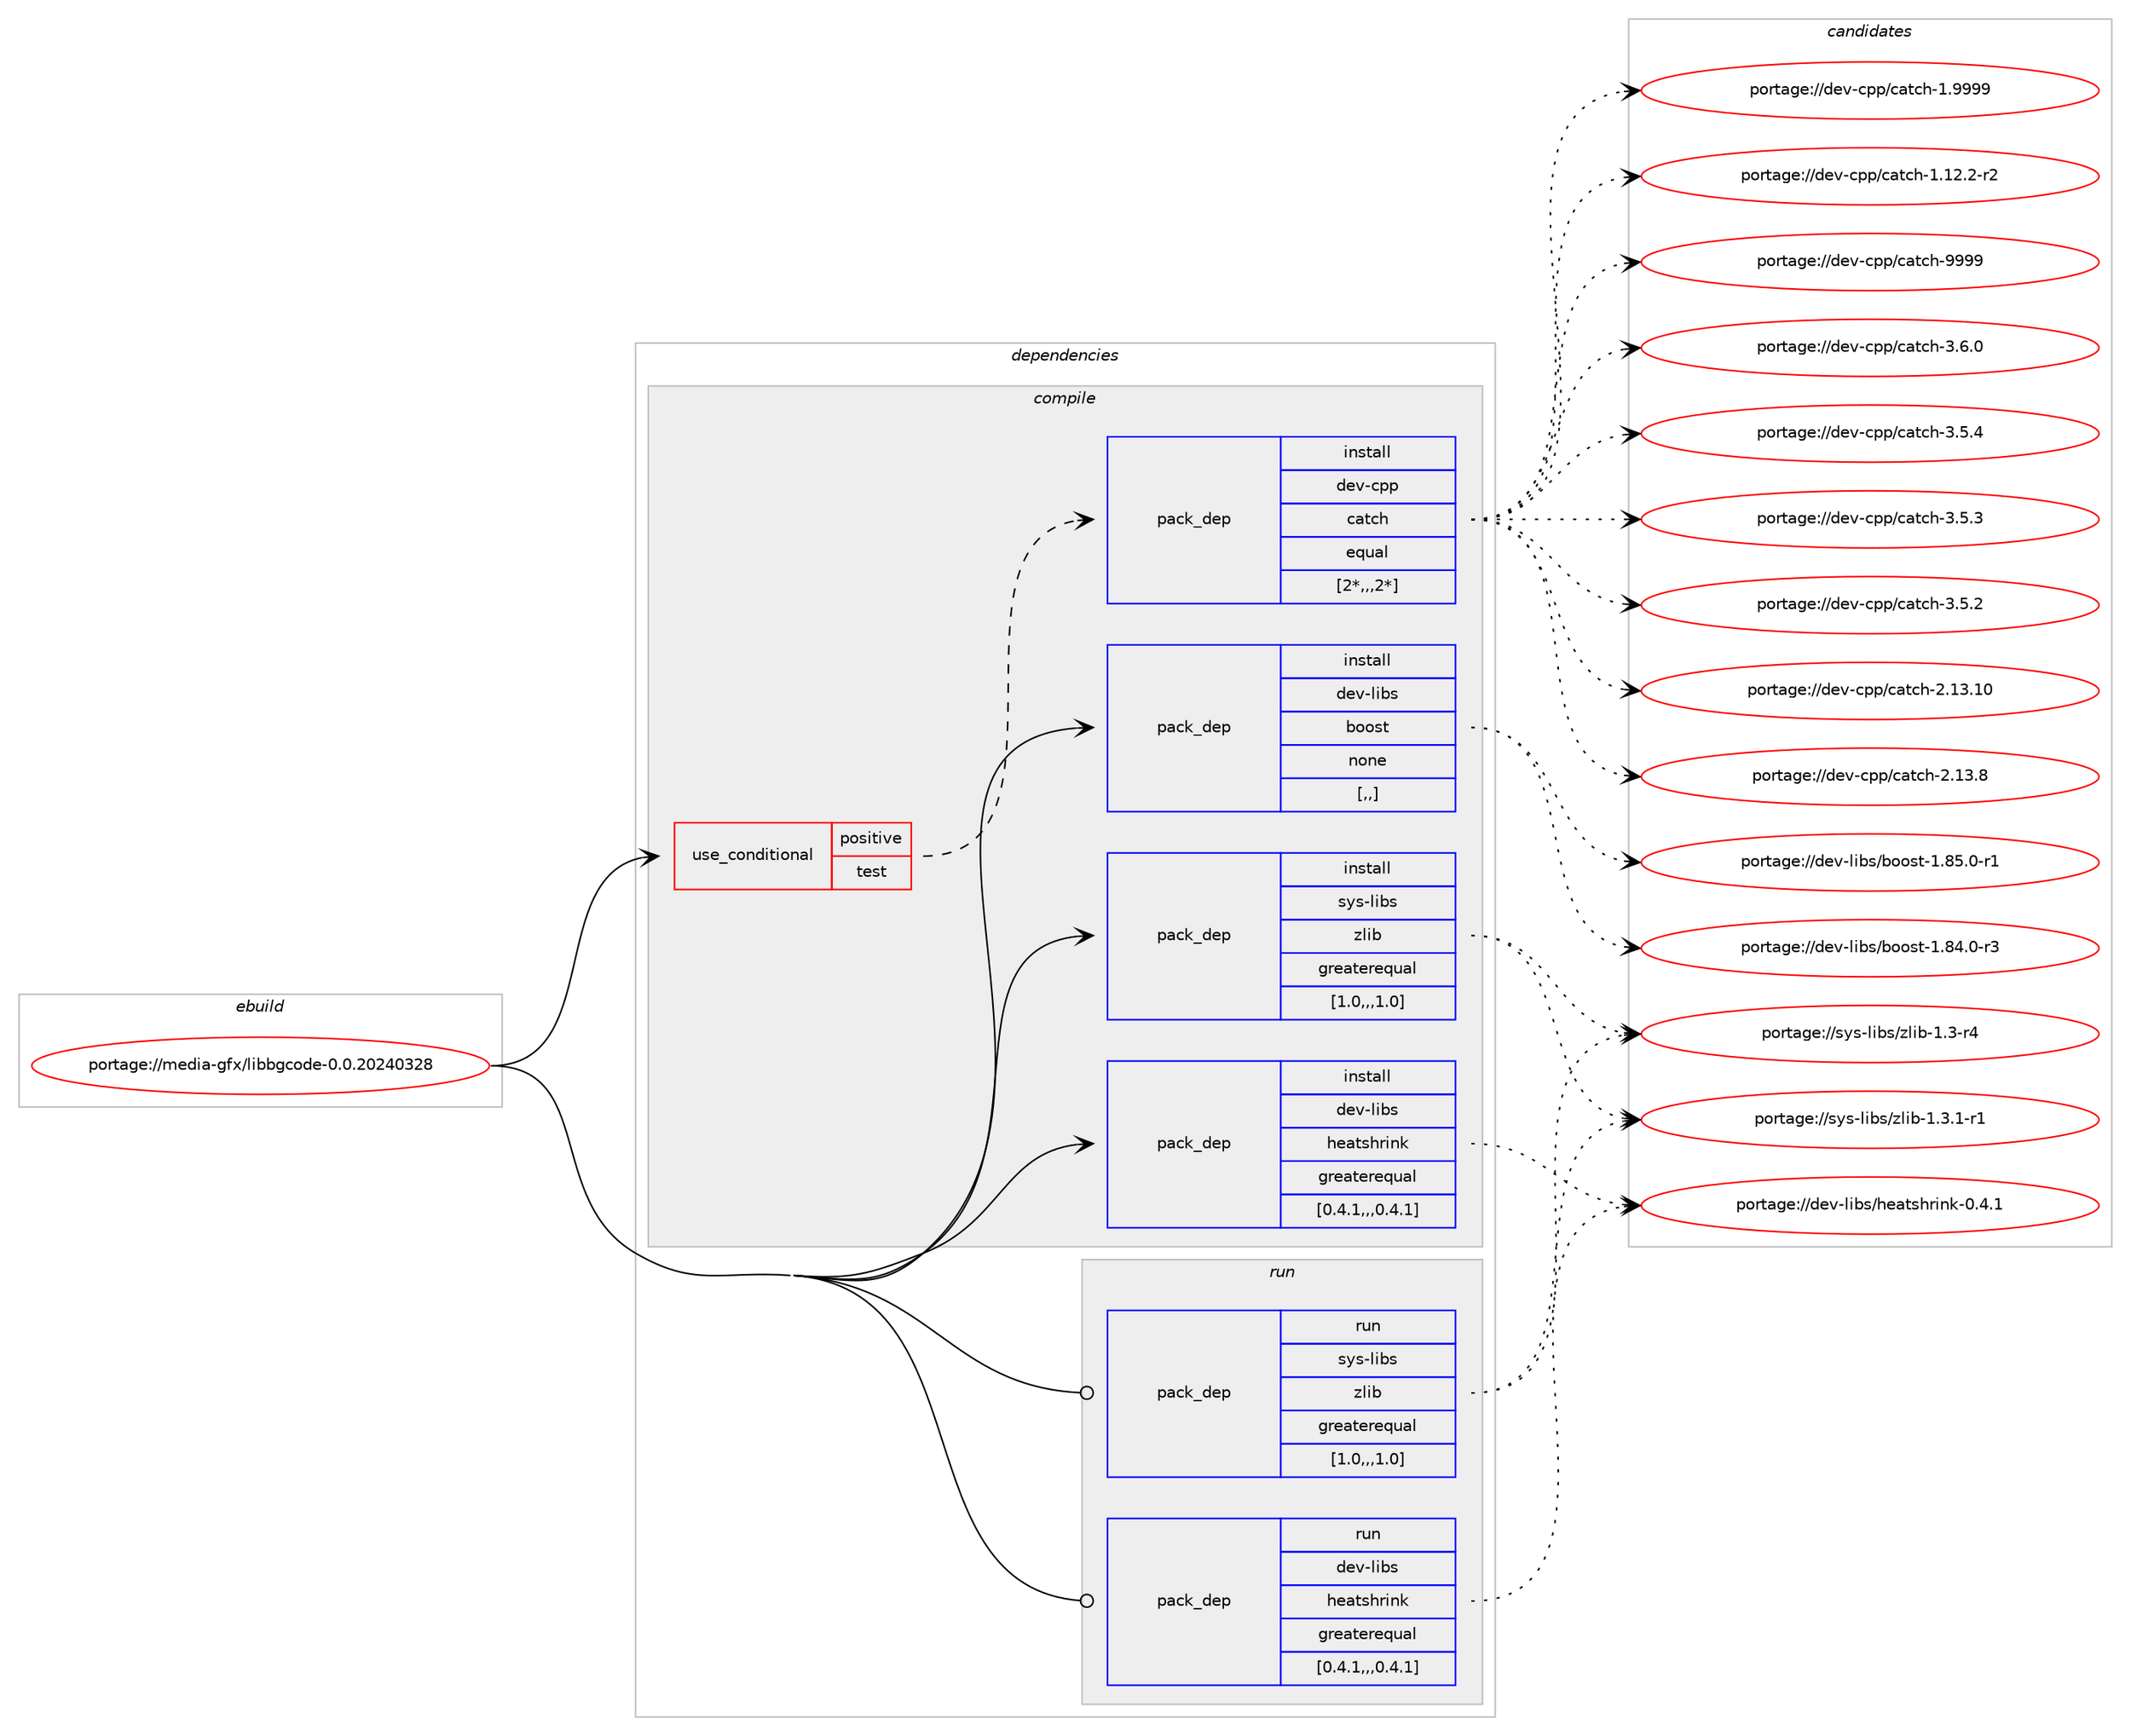 digraph prolog {

# *************
# Graph options
# *************

newrank=true;
concentrate=true;
compound=true;
graph [rankdir=LR,fontname=Helvetica,fontsize=10,ranksep=1.5];#, ranksep=2.5, nodesep=0.2];
edge  [arrowhead=vee];
node  [fontname=Helvetica,fontsize=10];

# **********
# The ebuild
# **********

subgraph cluster_leftcol {
color=gray;
label=<<i>ebuild</i>>;
id [label="portage://media-gfx/libbgcode-0.0.20240328", color=red, width=4, href="../media-gfx/libbgcode-0.0.20240328.svg"];
}

# ****************
# The dependencies
# ****************

subgraph cluster_midcol {
color=gray;
label=<<i>dependencies</i>>;
subgraph cluster_compile {
fillcolor="#eeeeee";
style=filled;
label=<<i>compile</i>>;
subgraph cond73634 {
dependency291988 [label=<<TABLE BORDER="0" CELLBORDER="1" CELLSPACING="0" CELLPADDING="4"><TR><TD ROWSPAN="3" CELLPADDING="10">use_conditional</TD></TR><TR><TD>positive</TD></TR><TR><TD>test</TD></TR></TABLE>>, shape=none, color=red];
subgraph pack216007 {
dependency291989 [label=<<TABLE BORDER="0" CELLBORDER="1" CELLSPACING="0" CELLPADDING="4" WIDTH="220"><TR><TD ROWSPAN="6" CELLPADDING="30">pack_dep</TD></TR><TR><TD WIDTH="110">install</TD></TR><TR><TD>dev-cpp</TD></TR><TR><TD>catch</TD></TR><TR><TD>equal</TD></TR><TR><TD>[2*,,,2*]</TD></TR></TABLE>>, shape=none, color=blue];
}
dependency291988:e -> dependency291989:w [weight=20,style="dashed",arrowhead="vee"];
}
id:e -> dependency291988:w [weight=20,style="solid",arrowhead="vee"];
subgraph pack216008 {
dependency291990 [label=<<TABLE BORDER="0" CELLBORDER="1" CELLSPACING="0" CELLPADDING="4" WIDTH="220"><TR><TD ROWSPAN="6" CELLPADDING="30">pack_dep</TD></TR><TR><TD WIDTH="110">install</TD></TR><TR><TD>dev-libs</TD></TR><TR><TD>boost</TD></TR><TR><TD>none</TD></TR><TR><TD>[,,]</TD></TR></TABLE>>, shape=none, color=blue];
}
id:e -> dependency291990:w [weight=20,style="solid",arrowhead="vee"];
subgraph pack216009 {
dependency291991 [label=<<TABLE BORDER="0" CELLBORDER="1" CELLSPACING="0" CELLPADDING="4" WIDTH="220"><TR><TD ROWSPAN="6" CELLPADDING="30">pack_dep</TD></TR><TR><TD WIDTH="110">install</TD></TR><TR><TD>dev-libs</TD></TR><TR><TD>heatshrink</TD></TR><TR><TD>greaterequal</TD></TR><TR><TD>[0.4.1,,,0.4.1]</TD></TR></TABLE>>, shape=none, color=blue];
}
id:e -> dependency291991:w [weight=20,style="solid",arrowhead="vee"];
subgraph pack216010 {
dependency291992 [label=<<TABLE BORDER="0" CELLBORDER="1" CELLSPACING="0" CELLPADDING="4" WIDTH="220"><TR><TD ROWSPAN="6" CELLPADDING="30">pack_dep</TD></TR><TR><TD WIDTH="110">install</TD></TR><TR><TD>sys-libs</TD></TR><TR><TD>zlib</TD></TR><TR><TD>greaterequal</TD></TR><TR><TD>[1.0,,,1.0]</TD></TR></TABLE>>, shape=none, color=blue];
}
id:e -> dependency291992:w [weight=20,style="solid",arrowhead="vee"];
}
subgraph cluster_compileandrun {
fillcolor="#eeeeee";
style=filled;
label=<<i>compile and run</i>>;
}
subgraph cluster_run {
fillcolor="#eeeeee";
style=filled;
label=<<i>run</i>>;
subgraph pack216011 {
dependency291993 [label=<<TABLE BORDER="0" CELLBORDER="1" CELLSPACING="0" CELLPADDING="4" WIDTH="220"><TR><TD ROWSPAN="6" CELLPADDING="30">pack_dep</TD></TR><TR><TD WIDTH="110">run</TD></TR><TR><TD>dev-libs</TD></TR><TR><TD>heatshrink</TD></TR><TR><TD>greaterequal</TD></TR><TR><TD>[0.4.1,,,0.4.1]</TD></TR></TABLE>>, shape=none, color=blue];
}
id:e -> dependency291993:w [weight=20,style="solid",arrowhead="odot"];
subgraph pack216012 {
dependency291994 [label=<<TABLE BORDER="0" CELLBORDER="1" CELLSPACING="0" CELLPADDING="4" WIDTH="220"><TR><TD ROWSPAN="6" CELLPADDING="30">pack_dep</TD></TR><TR><TD WIDTH="110">run</TD></TR><TR><TD>sys-libs</TD></TR><TR><TD>zlib</TD></TR><TR><TD>greaterequal</TD></TR><TR><TD>[1.0,,,1.0]</TD></TR></TABLE>>, shape=none, color=blue];
}
id:e -> dependency291994:w [weight=20,style="solid",arrowhead="odot"];
}
}

# **************
# The candidates
# **************

subgraph cluster_choices {
rank=same;
color=gray;
label=<<i>candidates</i>>;

subgraph choice216007 {
color=black;
nodesep=1;
choice1001011184599112112479997116991044557575757 [label="portage://dev-cpp/catch-9999", color=red, width=4,href="../dev-cpp/catch-9999.svg"];
choice100101118459911211247999711699104455146544648 [label="portage://dev-cpp/catch-3.6.0", color=red, width=4,href="../dev-cpp/catch-3.6.0.svg"];
choice100101118459911211247999711699104455146534652 [label="portage://dev-cpp/catch-3.5.4", color=red, width=4,href="../dev-cpp/catch-3.5.4.svg"];
choice100101118459911211247999711699104455146534651 [label="portage://dev-cpp/catch-3.5.3", color=red, width=4,href="../dev-cpp/catch-3.5.3.svg"];
choice100101118459911211247999711699104455146534650 [label="portage://dev-cpp/catch-3.5.2", color=red, width=4,href="../dev-cpp/catch-3.5.2.svg"];
choice1001011184599112112479997116991044550464951464948 [label="portage://dev-cpp/catch-2.13.10", color=red, width=4,href="../dev-cpp/catch-2.13.10.svg"];
choice10010111845991121124799971169910445504649514656 [label="portage://dev-cpp/catch-2.13.8", color=red, width=4,href="../dev-cpp/catch-2.13.8.svg"];
choice10010111845991121124799971169910445494657575757 [label="portage://dev-cpp/catch-1.9999", color=red, width=4,href="../dev-cpp/catch-1.9999.svg"];
choice100101118459911211247999711699104454946495046504511450 [label="portage://dev-cpp/catch-1.12.2-r2", color=red, width=4,href="../dev-cpp/catch-1.12.2-r2.svg"];
dependency291989:e -> choice1001011184599112112479997116991044557575757:w [style=dotted,weight="100"];
dependency291989:e -> choice100101118459911211247999711699104455146544648:w [style=dotted,weight="100"];
dependency291989:e -> choice100101118459911211247999711699104455146534652:w [style=dotted,weight="100"];
dependency291989:e -> choice100101118459911211247999711699104455146534651:w [style=dotted,weight="100"];
dependency291989:e -> choice100101118459911211247999711699104455146534650:w [style=dotted,weight="100"];
dependency291989:e -> choice1001011184599112112479997116991044550464951464948:w [style=dotted,weight="100"];
dependency291989:e -> choice10010111845991121124799971169910445504649514656:w [style=dotted,weight="100"];
dependency291989:e -> choice10010111845991121124799971169910445494657575757:w [style=dotted,weight="100"];
dependency291989:e -> choice100101118459911211247999711699104454946495046504511450:w [style=dotted,weight="100"];
}
subgraph choice216008 {
color=black;
nodesep=1;
choice10010111845108105981154798111111115116454946565346484511449 [label="portage://dev-libs/boost-1.85.0-r1", color=red, width=4,href="../dev-libs/boost-1.85.0-r1.svg"];
choice10010111845108105981154798111111115116454946565246484511451 [label="portage://dev-libs/boost-1.84.0-r3", color=red, width=4,href="../dev-libs/boost-1.84.0-r3.svg"];
dependency291990:e -> choice10010111845108105981154798111111115116454946565346484511449:w [style=dotted,weight="100"];
dependency291990:e -> choice10010111845108105981154798111111115116454946565246484511451:w [style=dotted,weight="100"];
}
subgraph choice216009 {
color=black;
nodesep=1;
choice10010111845108105981154710410197116115104114105110107454846524649 [label="portage://dev-libs/heatshrink-0.4.1", color=red, width=4,href="../dev-libs/heatshrink-0.4.1.svg"];
dependency291991:e -> choice10010111845108105981154710410197116115104114105110107454846524649:w [style=dotted,weight="100"];
}
subgraph choice216010 {
color=black;
nodesep=1;
choice115121115451081059811547122108105984549465146494511449 [label="portage://sys-libs/zlib-1.3.1-r1", color=red, width=4,href="../sys-libs/zlib-1.3.1-r1.svg"];
choice11512111545108105981154712210810598454946514511452 [label="portage://sys-libs/zlib-1.3-r4", color=red, width=4,href="../sys-libs/zlib-1.3-r4.svg"];
dependency291992:e -> choice115121115451081059811547122108105984549465146494511449:w [style=dotted,weight="100"];
dependency291992:e -> choice11512111545108105981154712210810598454946514511452:w [style=dotted,weight="100"];
}
subgraph choice216011 {
color=black;
nodesep=1;
choice10010111845108105981154710410197116115104114105110107454846524649 [label="portage://dev-libs/heatshrink-0.4.1", color=red, width=4,href="../dev-libs/heatshrink-0.4.1.svg"];
dependency291993:e -> choice10010111845108105981154710410197116115104114105110107454846524649:w [style=dotted,weight="100"];
}
subgraph choice216012 {
color=black;
nodesep=1;
choice115121115451081059811547122108105984549465146494511449 [label="portage://sys-libs/zlib-1.3.1-r1", color=red, width=4,href="../sys-libs/zlib-1.3.1-r1.svg"];
choice11512111545108105981154712210810598454946514511452 [label="portage://sys-libs/zlib-1.3-r4", color=red, width=4,href="../sys-libs/zlib-1.3-r4.svg"];
dependency291994:e -> choice115121115451081059811547122108105984549465146494511449:w [style=dotted,weight="100"];
dependency291994:e -> choice11512111545108105981154712210810598454946514511452:w [style=dotted,weight="100"];
}
}

}
